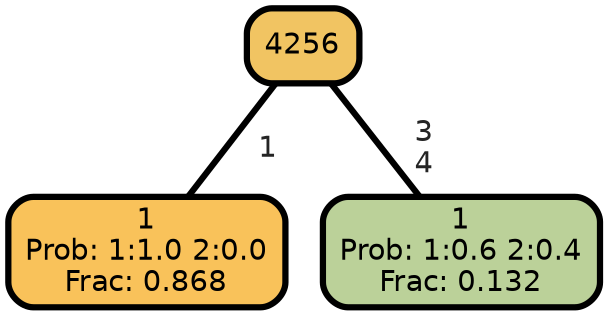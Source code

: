 graph Tree {
node [shape=box, style="filled, rounded",color="black",penwidth="3",fontcolor="black",                 fontname=helvetica] ;
graph [ranksep="0 equally", splines=straight,                 bgcolor=transparent, dpi=200] ;
edge [fontname=helvetica, fontweight=bold,fontcolor=grey14,color=black] ;
0 [label="1
Prob: 1:1.0 2:0.0
Frac: 0.868", fillcolor="#f9c25a"] ;
1 [label="4256", fillcolor="#f1c462"] ;
2 [label="1
Prob: 1:0.6 2:0.4
Frac: 0.132", fillcolor="#bbd199"] ;
1 -- 0 [label=" 1",penwidth=3] ;
1 -- 2 [label=" 3\n 4",penwidth=3] ;
{rank = same;}}